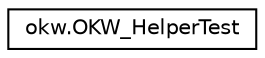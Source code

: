 digraph "Grafische Darstellung der Klassenhierarchie"
{
 // INTERACTIVE_SVG=YES
 // LATEX_PDF_SIZE
  edge [fontname="Helvetica",fontsize="10",labelfontname="Helvetica",labelfontsize="10"];
  node [fontname="Helvetica",fontsize="10",shape=record];
  rankdir="LR";
  Node0 [label="okw.OKW_HelperTest",height=0.2,width=0.4,color="black", fillcolor="white", style="filled",URL="$classokw_1_1_o_k_w___helper_test.html",tooltip=" "];
}
